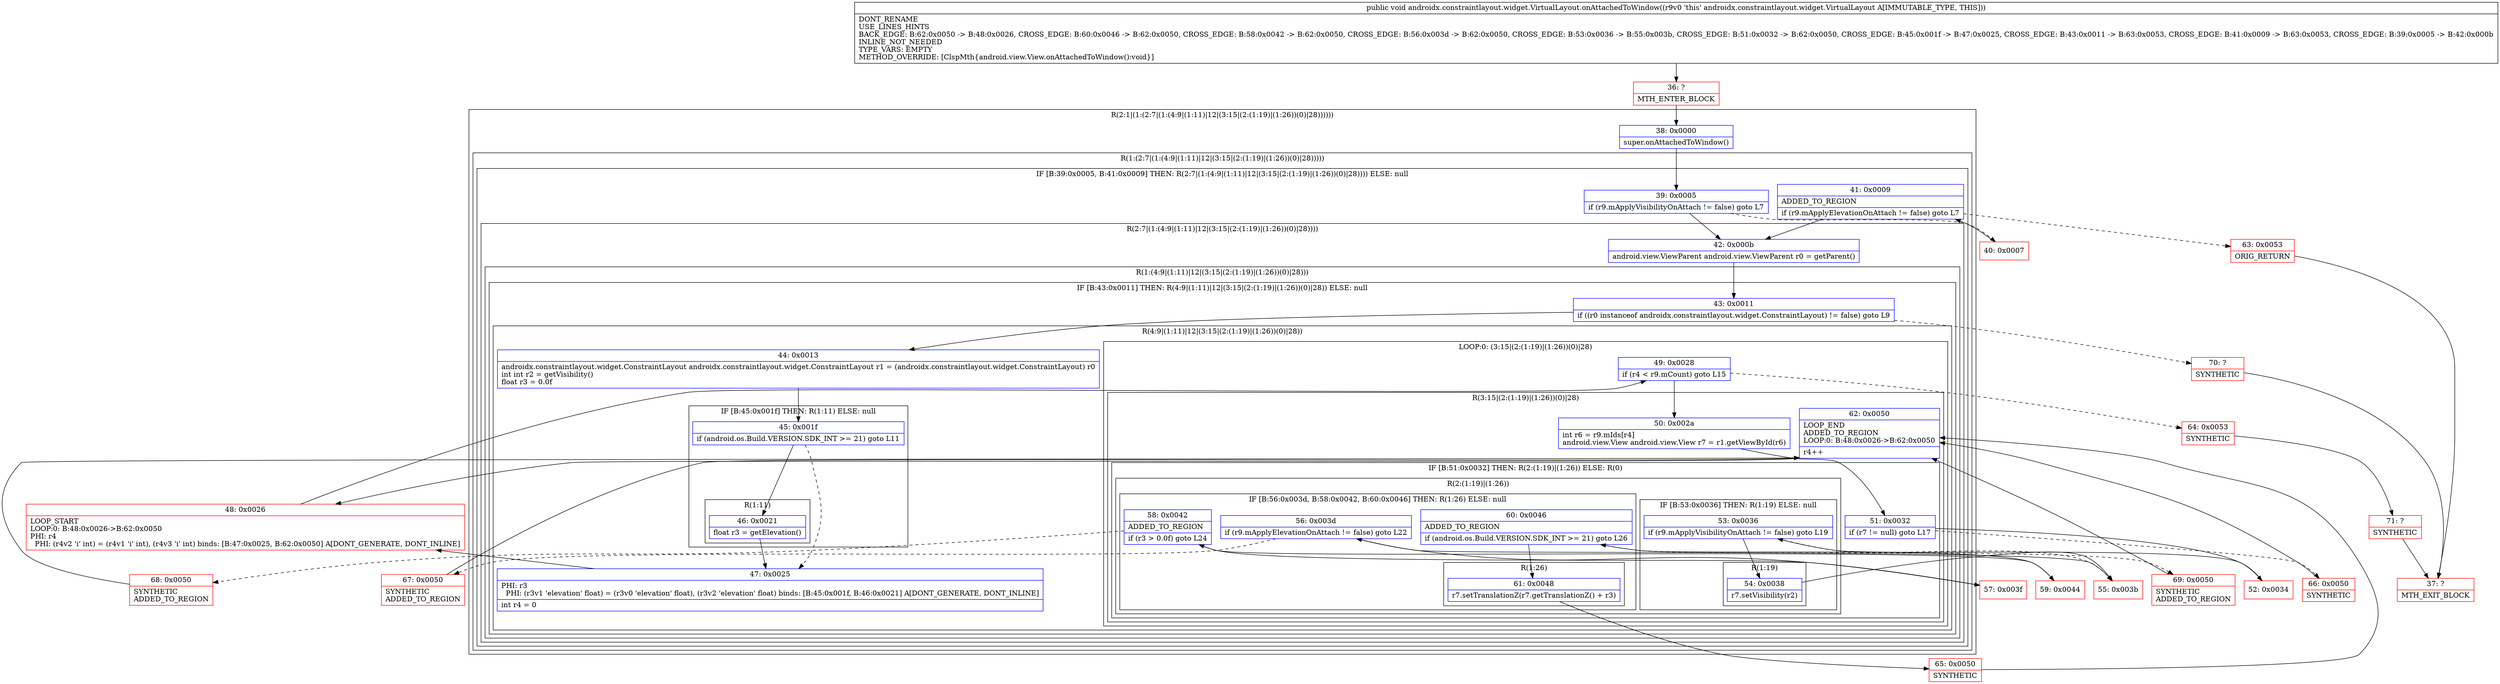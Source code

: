 digraph "CFG forandroidx.constraintlayout.widget.VirtualLayout.onAttachedToWindow()V" {
subgraph cluster_Region_2113759975 {
label = "R(2:1|(1:(2:7|(1:(4:9|(1:11)|12|(3:15|(2:(1:19)|(1:26))(0)|28))))))";
node [shape=record,color=blue];
Node_38 [shape=record,label="{38\:\ 0x0000|super.onAttachedToWindow()\l}"];
subgraph cluster_Region_583985325 {
label = "R(1:(2:7|(1:(4:9|(1:11)|12|(3:15|(2:(1:19)|(1:26))(0)|28)))))";
node [shape=record,color=blue];
subgraph cluster_IfRegion_576074130 {
label = "IF [B:39:0x0005, B:41:0x0009] THEN: R(2:7|(1:(4:9|(1:11)|12|(3:15|(2:(1:19)|(1:26))(0)|28)))) ELSE: null";
node [shape=record,color=blue];
Node_39 [shape=record,label="{39\:\ 0x0005|if (r9.mApplyVisibilityOnAttach != false) goto L7\l}"];
Node_41 [shape=record,label="{41\:\ 0x0009|ADDED_TO_REGION\l|if (r9.mApplyElevationOnAttach != false) goto L7\l}"];
subgraph cluster_Region_503581675 {
label = "R(2:7|(1:(4:9|(1:11)|12|(3:15|(2:(1:19)|(1:26))(0)|28))))";
node [shape=record,color=blue];
Node_42 [shape=record,label="{42\:\ 0x000b|android.view.ViewParent android.view.ViewParent r0 = getParent()\l}"];
subgraph cluster_Region_1833108602 {
label = "R(1:(4:9|(1:11)|12|(3:15|(2:(1:19)|(1:26))(0)|28)))";
node [shape=record,color=blue];
subgraph cluster_IfRegion_2103092988 {
label = "IF [B:43:0x0011] THEN: R(4:9|(1:11)|12|(3:15|(2:(1:19)|(1:26))(0)|28)) ELSE: null";
node [shape=record,color=blue];
Node_43 [shape=record,label="{43\:\ 0x0011|if ((r0 instanceof androidx.constraintlayout.widget.ConstraintLayout) != false) goto L9\l}"];
subgraph cluster_Region_807191213 {
label = "R(4:9|(1:11)|12|(3:15|(2:(1:19)|(1:26))(0)|28))";
node [shape=record,color=blue];
Node_44 [shape=record,label="{44\:\ 0x0013|androidx.constraintlayout.widget.ConstraintLayout androidx.constraintlayout.widget.ConstraintLayout r1 = (androidx.constraintlayout.widget.ConstraintLayout) r0\lint int r2 = getVisibility()\lfloat r3 = 0.0f\l}"];
subgraph cluster_IfRegion_2080366951 {
label = "IF [B:45:0x001f] THEN: R(1:11) ELSE: null";
node [shape=record,color=blue];
Node_45 [shape=record,label="{45\:\ 0x001f|if (android.os.Build.VERSION.SDK_INT \>= 21) goto L11\l}"];
subgraph cluster_Region_20067378 {
label = "R(1:11)";
node [shape=record,color=blue];
Node_46 [shape=record,label="{46\:\ 0x0021|float r3 = getElevation()\l}"];
}
}
Node_47 [shape=record,label="{47\:\ 0x0025|PHI: r3 \l  PHI: (r3v1 'elevation' float) = (r3v0 'elevation' float), (r3v2 'elevation' float) binds: [B:45:0x001f, B:46:0x0021] A[DONT_GENERATE, DONT_INLINE]\l|int r4 = 0\l}"];
subgraph cluster_LoopRegion_1103919841 {
label = "LOOP:0: (3:15|(2:(1:19)|(1:26))(0)|28)";
node [shape=record,color=blue];
Node_49 [shape=record,label="{49\:\ 0x0028|if (r4 \< r9.mCount) goto L15\l}"];
subgraph cluster_Region_395444460 {
label = "R(3:15|(2:(1:19)|(1:26))(0)|28)";
node [shape=record,color=blue];
Node_50 [shape=record,label="{50\:\ 0x002a|int r6 = r9.mIds[r4]\landroid.view.View android.view.View r7 = r1.getViewById(r6)\l}"];
subgraph cluster_IfRegion_1364153678 {
label = "IF [B:51:0x0032] THEN: R(2:(1:19)|(1:26)) ELSE: R(0)";
node [shape=record,color=blue];
Node_51 [shape=record,label="{51\:\ 0x0032|if (r7 != null) goto L17\l}"];
subgraph cluster_Region_773977397 {
label = "R(2:(1:19)|(1:26))";
node [shape=record,color=blue];
subgraph cluster_IfRegion_1030265794 {
label = "IF [B:53:0x0036] THEN: R(1:19) ELSE: null";
node [shape=record,color=blue];
Node_53 [shape=record,label="{53\:\ 0x0036|if (r9.mApplyVisibilityOnAttach != false) goto L19\l}"];
subgraph cluster_Region_695667366 {
label = "R(1:19)";
node [shape=record,color=blue];
Node_54 [shape=record,label="{54\:\ 0x0038|r7.setVisibility(r2)\l}"];
}
}
subgraph cluster_IfRegion_1475184403 {
label = "IF [B:56:0x003d, B:58:0x0042, B:60:0x0046] THEN: R(1:26) ELSE: null";
node [shape=record,color=blue];
Node_56 [shape=record,label="{56\:\ 0x003d|if (r9.mApplyElevationOnAttach != false) goto L22\l}"];
Node_58 [shape=record,label="{58\:\ 0x0042|ADDED_TO_REGION\l|if (r3 \> 0.0f) goto L24\l}"];
Node_60 [shape=record,label="{60\:\ 0x0046|ADDED_TO_REGION\l|if (android.os.Build.VERSION.SDK_INT \>= 21) goto L26\l}"];
subgraph cluster_Region_1358919778 {
label = "R(1:26)";
node [shape=record,color=blue];
Node_61 [shape=record,label="{61\:\ 0x0048|r7.setTranslationZ(r7.getTranslationZ() + r3)\l}"];
}
}
}
subgraph cluster_Region_1224550593 {
label = "R(0)";
node [shape=record,color=blue];
}
}
Node_62 [shape=record,label="{62\:\ 0x0050|LOOP_END\lADDED_TO_REGION\lLOOP:0: B:48:0x0026\-\>B:62:0x0050\l|r4++\l}"];
}
}
}
}
}
}
}
}
}
Node_36 [shape=record,color=red,label="{36\:\ ?|MTH_ENTER_BLOCK\l}"];
Node_40 [shape=record,color=red,label="{40\:\ 0x0007}"];
Node_63 [shape=record,color=red,label="{63\:\ 0x0053|ORIG_RETURN\l}"];
Node_37 [shape=record,color=red,label="{37\:\ ?|MTH_EXIT_BLOCK\l}"];
Node_48 [shape=record,color=red,label="{48\:\ 0x0026|LOOP_START\lLOOP:0: B:48:0x0026\-\>B:62:0x0050\lPHI: r4 \l  PHI: (r4v2 'i' int) = (r4v1 'i' int), (r4v3 'i' int) binds: [B:47:0x0025, B:62:0x0050] A[DONT_GENERATE, DONT_INLINE]\l}"];
Node_52 [shape=record,color=red,label="{52\:\ 0x0034}"];
Node_55 [shape=record,color=red,label="{55\:\ 0x003b}"];
Node_57 [shape=record,color=red,label="{57\:\ 0x003f}"];
Node_59 [shape=record,color=red,label="{59\:\ 0x0044}"];
Node_65 [shape=record,color=red,label="{65\:\ 0x0050|SYNTHETIC\l}"];
Node_69 [shape=record,color=red,label="{69\:\ 0x0050|SYNTHETIC\lADDED_TO_REGION\l}"];
Node_68 [shape=record,color=red,label="{68\:\ 0x0050|SYNTHETIC\lADDED_TO_REGION\l}"];
Node_67 [shape=record,color=red,label="{67\:\ 0x0050|SYNTHETIC\lADDED_TO_REGION\l}"];
Node_66 [shape=record,color=red,label="{66\:\ 0x0050|SYNTHETIC\l}"];
Node_64 [shape=record,color=red,label="{64\:\ 0x0053|SYNTHETIC\l}"];
Node_71 [shape=record,color=red,label="{71\:\ ?|SYNTHETIC\l}"];
Node_70 [shape=record,color=red,label="{70\:\ ?|SYNTHETIC\l}"];
MethodNode[shape=record,label="{public void androidx.constraintlayout.widget.VirtualLayout.onAttachedToWindow((r9v0 'this' androidx.constraintlayout.widget.VirtualLayout A[IMMUTABLE_TYPE, THIS]))  | DONT_RENAME\lUSE_LINES_HINTS\lBACK_EDGE: B:62:0x0050 \-\> B:48:0x0026, CROSS_EDGE: B:60:0x0046 \-\> B:62:0x0050, CROSS_EDGE: B:58:0x0042 \-\> B:62:0x0050, CROSS_EDGE: B:56:0x003d \-\> B:62:0x0050, CROSS_EDGE: B:53:0x0036 \-\> B:55:0x003b, CROSS_EDGE: B:51:0x0032 \-\> B:62:0x0050, CROSS_EDGE: B:45:0x001f \-\> B:47:0x0025, CROSS_EDGE: B:43:0x0011 \-\> B:63:0x0053, CROSS_EDGE: B:41:0x0009 \-\> B:63:0x0053, CROSS_EDGE: B:39:0x0005 \-\> B:42:0x000b\lINLINE_NOT_NEEDED\lTYPE_VARS: EMPTY\lMETHOD_OVERRIDE: [ClspMth\{android.view.View.onAttachedToWindow():void\}]\l}"];
MethodNode -> Node_36;Node_38 -> Node_39;
Node_39 -> Node_40[style=dashed];
Node_39 -> Node_42;
Node_41 -> Node_42;
Node_41 -> Node_63[style=dashed];
Node_42 -> Node_43;
Node_43 -> Node_44;
Node_43 -> Node_70[style=dashed];
Node_44 -> Node_45;
Node_45 -> Node_46;
Node_45 -> Node_47[style=dashed];
Node_46 -> Node_47;
Node_47 -> Node_48;
Node_49 -> Node_50;
Node_49 -> Node_64[style=dashed];
Node_50 -> Node_51;
Node_51 -> Node_52;
Node_51 -> Node_66[style=dashed];
Node_53 -> Node_54;
Node_53 -> Node_55[style=dashed];
Node_54 -> Node_55;
Node_56 -> Node_57;
Node_56 -> Node_67[style=dashed];
Node_58 -> Node_59;
Node_58 -> Node_68[style=dashed];
Node_60 -> Node_61;
Node_60 -> Node_69[style=dashed];
Node_61 -> Node_65;
Node_62 -> Node_48;
Node_36 -> Node_38;
Node_40 -> Node_41;
Node_63 -> Node_37;
Node_48 -> Node_49;
Node_52 -> Node_53;
Node_55 -> Node_56;
Node_57 -> Node_58;
Node_59 -> Node_60;
Node_65 -> Node_62;
Node_69 -> Node_62;
Node_68 -> Node_62;
Node_67 -> Node_62;
Node_66 -> Node_62;
Node_64 -> Node_71;
Node_71 -> Node_37;
Node_70 -> Node_37;
}

